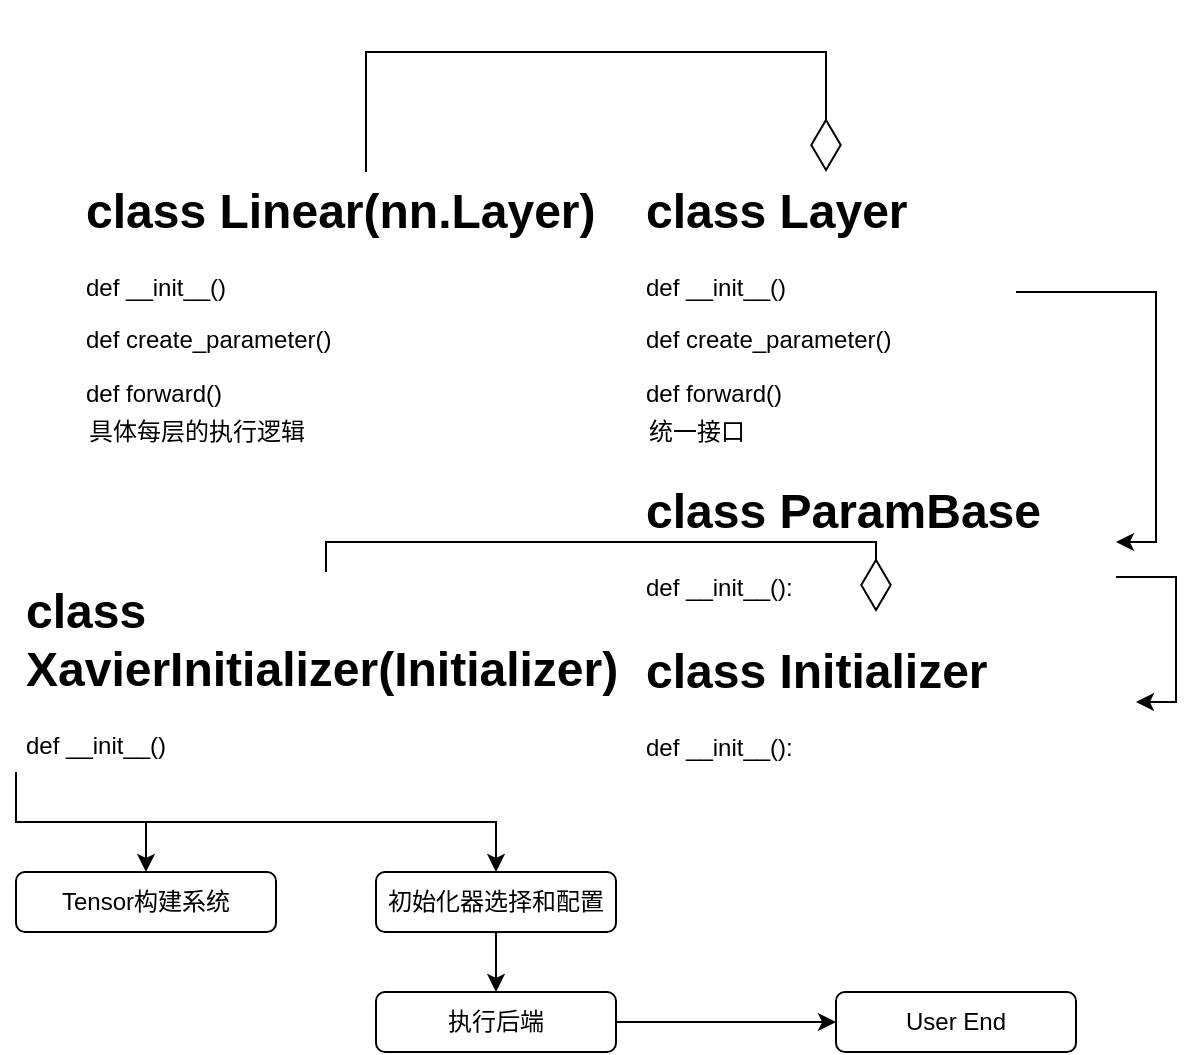 <mxfile version="18.0.3" type="github">
  <diagram id="IObFyk8-7E5EnmeuEF2M" name="Page-1">
    <mxGraphModel dx="2066" dy="769" grid="1" gridSize="10" guides="1" tooltips="1" connect="1" arrows="1" fold="1" page="1" pageScale="1" pageWidth="850" pageHeight="1100" math="0" shadow="0">
      <root>
        <mxCell id="0" />
        <mxCell id="1" parent="0" />
        <mxCell id="GkknIxkGLSd5BFEGx2ba-19" style="edgeStyle=orthogonalEdgeStyle;rounded=0;orthogonalLoop=1;jettySize=auto;html=1;exitX=1;exitY=0.5;exitDx=0;exitDy=0;entryX=1;entryY=0.5;entryDx=0;entryDy=0;" edge="1" parent="1" source="GkknIxkGLSd5BFEGx2ba-2" target="GkknIxkGLSd5BFEGx2ba-7">
          <mxGeometry relative="1" as="geometry" />
        </mxCell>
        <mxCell id="GkknIxkGLSd5BFEGx2ba-2" value="&lt;h1&gt;class Layer&lt;/h1&gt;&lt;p&gt;def __init__()&lt;/p&gt;&lt;p&gt;def create_parameter()&lt;/p&gt;&lt;p&gt;def forward()&lt;/p&gt;" style="text;html=1;strokeColor=none;fillColor=none;spacing=5;spacingTop=-20;whiteSpace=wrap;overflow=hidden;rounded=0;" vertex="1" parent="1">
          <mxGeometry x="360" y="110" width="190" height="120" as="geometry" />
        </mxCell>
        <mxCell id="GkknIxkGLSd5BFEGx2ba-3" value="&lt;h1&gt;class Linear(nn.Layer)&lt;/h1&gt;&lt;p&gt;def __init__()&lt;/p&gt;&lt;p&gt;def create_parameter()&lt;/p&gt;&lt;p&gt;def forward()&lt;/p&gt;" style="text;html=1;strokeColor=none;fillColor=none;spacing=5;spacingTop=-20;whiteSpace=wrap;overflow=hidden;rounded=0;" vertex="1" parent="1">
          <mxGeometry x="80" y="110" width="290" height="180" as="geometry" />
        </mxCell>
        <mxCell id="GkknIxkGLSd5BFEGx2ba-5" value="具体每层的执行逻辑" style="text;html=1;align=center;verticalAlign=middle;resizable=0;points=[];autosize=1;strokeColor=none;fillColor=none;" vertex="1" parent="1">
          <mxGeometry x="80" y="230" width="120" height="20" as="geometry" />
        </mxCell>
        <mxCell id="GkknIxkGLSd5BFEGx2ba-6" value="统一接口" style="text;html=1;align=center;verticalAlign=middle;resizable=0;points=[];autosize=1;strokeColor=none;fillColor=none;" vertex="1" parent="1">
          <mxGeometry x="360" y="230" width="60" height="20" as="geometry" />
        </mxCell>
        <mxCell id="GkknIxkGLSd5BFEGx2ba-20" style="edgeStyle=orthogonalEdgeStyle;rounded=0;orthogonalLoop=1;jettySize=auto;html=1;exitX=1;exitY=0.75;exitDx=0;exitDy=0;entryX=1;entryY=0.5;entryDx=0;entryDy=0;" edge="1" parent="1" source="GkknIxkGLSd5BFEGx2ba-7" target="GkknIxkGLSd5BFEGx2ba-8">
          <mxGeometry relative="1" as="geometry" />
        </mxCell>
        <mxCell id="GkknIxkGLSd5BFEGx2ba-7" value="&lt;h1&gt;class ParamBase&lt;/h1&gt;&lt;p&gt;def __init__():&lt;/p&gt;" style="text;html=1;strokeColor=none;fillColor=none;spacing=5;spacingTop=-20;whiteSpace=wrap;overflow=hidden;rounded=0;" vertex="1" parent="1">
          <mxGeometry x="360" y="260" width="240" height="70" as="geometry" />
        </mxCell>
        <mxCell id="GkknIxkGLSd5BFEGx2ba-8" value="&lt;h1&gt;class Initializer&lt;/h1&gt;&lt;p&gt;def __init__():&lt;/p&gt;&lt;p&gt;&lt;br&gt;&lt;/p&gt;" style="text;html=1;strokeColor=none;fillColor=none;spacing=5;spacingTop=-20;whiteSpace=wrap;overflow=hidden;rounded=0;" vertex="1" parent="1">
          <mxGeometry x="360" y="340" width="250" height="70" as="geometry" />
        </mxCell>
        <mxCell id="GkknIxkGLSd5BFEGx2ba-14" style="edgeStyle=orthogonalEdgeStyle;rounded=0;orthogonalLoop=1;jettySize=auto;html=1;exitX=0;exitY=1;exitDx=0;exitDy=0;entryX=0.5;entryY=0;entryDx=0;entryDy=0;" edge="1" parent="1" source="GkknIxkGLSd5BFEGx2ba-9" target="GkknIxkGLSd5BFEGx2ba-11">
          <mxGeometry relative="1" as="geometry" />
        </mxCell>
        <mxCell id="GkknIxkGLSd5BFEGx2ba-15" style="edgeStyle=orthogonalEdgeStyle;rounded=0;orthogonalLoop=1;jettySize=auto;html=1;exitX=0;exitY=1;exitDx=0;exitDy=0;entryX=0.5;entryY=0;entryDx=0;entryDy=0;" edge="1" parent="1" source="GkknIxkGLSd5BFEGx2ba-9" target="GkknIxkGLSd5BFEGx2ba-13">
          <mxGeometry relative="1" as="geometry" />
        </mxCell>
        <mxCell id="GkknIxkGLSd5BFEGx2ba-9" value="&lt;h1&gt;class XavierInitializer(Initializer)&lt;/h1&gt;&lt;p&gt;def __init__()&lt;/p&gt;" style="text;html=1;strokeColor=none;fillColor=none;spacing=5;spacingTop=-20;whiteSpace=wrap;overflow=hidden;rounded=0;" vertex="1" parent="1">
          <mxGeometry x="50" y="310" width="310" height="100" as="geometry" />
        </mxCell>
        <mxCell id="GkknIxkGLSd5BFEGx2ba-11" value="Tensor构建系统" style="rounded=1;whiteSpace=wrap;html=1;" vertex="1" parent="1">
          <mxGeometry x="50" y="460" width="130" height="30" as="geometry" />
        </mxCell>
        <mxCell id="GkknIxkGLSd5BFEGx2ba-26" style="edgeStyle=orthogonalEdgeStyle;rounded=0;orthogonalLoop=1;jettySize=auto;html=1;exitX=1;exitY=0.5;exitDx=0;exitDy=0;entryX=0;entryY=0.5;entryDx=0;entryDy=0;" edge="1" parent="1" source="GkknIxkGLSd5BFEGx2ba-12" target="GkknIxkGLSd5BFEGx2ba-25">
          <mxGeometry relative="1" as="geometry" />
        </mxCell>
        <mxCell id="GkknIxkGLSd5BFEGx2ba-12" value="执行后端" style="rounded=1;whiteSpace=wrap;html=1;" vertex="1" parent="1">
          <mxGeometry x="230" y="520" width="120" height="30" as="geometry" />
        </mxCell>
        <mxCell id="GkknIxkGLSd5BFEGx2ba-16" style="edgeStyle=orthogonalEdgeStyle;rounded=0;orthogonalLoop=1;jettySize=auto;html=1;exitX=0.5;exitY=1;exitDx=0;exitDy=0;entryX=0.5;entryY=0;entryDx=0;entryDy=0;" edge="1" parent="1" source="GkknIxkGLSd5BFEGx2ba-13" target="GkknIxkGLSd5BFEGx2ba-12">
          <mxGeometry relative="1" as="geometry" />
        </mxCell>
        <mxCell id="GkknIxkGLSd5BFEGx2ba-13" value="初始化器选择和配置" style="rounded=1;whiteSpace=wrap;html=1;" vertex="1" parent="1">
          <mxGeometry x="230" y="460" width="120" height="30" as="geometry" />
        </mxCell>
        <mxCell id="GkknIxkGLSd5BFEGx2ba-22" value="" style="endArrow=diamondThin;endFill=0;endSize=24;html=1;rounded=0;exitX=0.5;exitY=0;exitDx=0;exitDy=0;entryX=0.5;entryY=0;entryDx=0;entryDy=0;" edge="1" parent="1" source="GkknIxkGLSd5BFEGx2ba-3" target="GkknIxkGLSd5BFEGx2ba-2">
          <mxGeometry width="160" relative="1" as="geometry">
            <mxPoint x="190" y="50" as="sourcePoint" />
            <mxPoint x="350" y="50" as="targetPoint" />
            <Array as="points">
              <mxPoint x="225" y="50" />
              <mxPoint x="455" y="50" />
            </Array>
          </mxGeometry>
        </mxCell>
        <mxCell id="GkknIxkGLSd5BFEGx2ba-23" value="" style="endArrow=diamondThin;endFill=0;endSize=24;html=1;rounded=0;exitX=0.5;exitY=0;exitDx=0;exitDy=0;entryX=0.5;entryY=1;entryDx=0;entryDy=0;" edge="1" parent="1" source="GkknIxkGLSd5BFEGx2ba-9" target="GkknIxkGLSd5BFEGx2ba-7">
          <mxGeometry width="160" relative="1" as="geometry">
            <mxPoint x="235" y="120" as="sourcePoint" />
            <mxPoint x="465" y="120" as="targetPoint" />
            <Array as="points">
              <mxPoint x="205" y="295" />
              <mxPoint x="480" y="295" />
            </Array>
          </mxGeometry>
        </mxCell>
        <mxCell id="GkknIxkGLSd5BFEGx2ba-25" value="User End" style="rounded=1;whiteSpace=wrap;html=1;" vertex="1" parent="1">
          <mxGeometry x="460" y="520" width="120" height="30" as="geometry" />
        </mxCell>
      </root>
    </mxGraphModel>
  </diagram>
</mxfile>
